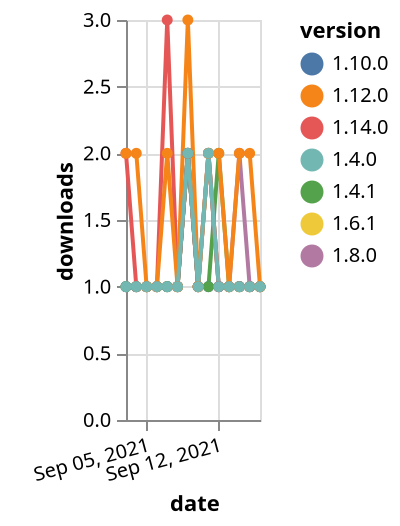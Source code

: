 {"$schema": "https://vega.github.io/schema/vega-lite/v5.json", "description": "A simple bar chart with embedded data.", "data": {"values": [{"date": "2021-09-03", "total": 241, "delta": 1, "version": "1.6.1"}, {"date": "2021-09-04", "total": 242, "delta": 1, "version": "1.6.1"}, {"date": "2021-09-05", "total": 243, "delta": 1, "version": "1.6.1"}, {"date": "2021-09-06", "total": 244, "delta": 1, "version": "1.6.1"}, {"date": "2021-09-07", "total": 245, "delta": 1, "version": "1.6.1"}, {"date": "2021-09-08", "total": 246, "delta": 1, "version": "1.6.1"}, {"date": "2021-09-09", "total": 248, "delta": 2, "version": "1.6.1"}, {"date": "2021-09-10", "total": 249, "delta": 1, "version": "1.6.1"}, {"date": "2021-09-11", "total": 251, "delta": 2, "version": "1.6.1"}, {"date": "2021-09-12", "total": 252, "delta": 1, "version": "1.6.1"}, {"date": "2021-09-13", "total": 253, "delta": 1, "version": "1.6.1"}, {"date": "2021-09-14", "total": 254, "delta": 1, "version": "1.6.1"}, {"date": "2021-09-15", "total": 255, "delta": 1, "version": "1.6.1"}, {"date": "2021-09-16", "total": 256, "delta": 1, "version": "1.6.1"}, {"date": "2021-09-03", "total": 354, "delta": 1, "version": "1.8.0"}, {"date": "2021-09-04", "total": 355, "delta": 1, "version": "1.8.0"}, {"date": "2021-09-05", "total": 356, "delta": 1, "version": "1.8.0"}, {"date": "2021-09-06", "total": 357, "delta": 1, "version": "1.8.0"}, {"date": "2021-09-07", "total": 358, "delta": 1, "version": "1.8.0"}, {"date": "2021-09-08", "total": 359, "delta": 1, "version": "1.8.0"}, {"date": "2021-09-09", "total": 361, "delta": 2, "version": "1.8.0"}, {"date": "2021-09-10", "total": 362, "delta": 1, "version": "1.8.0"}, {"date": "2021-09-11", "total": 364, "delta": 2, "version": "1.8.0"}, {"date": "2021-09-12", "total": 365, "delta": 1, "version": "1.8.0"}, {"date": "2021-09-13", "total": 366, "delta": 1, "version": "1.8.0"}, {"date": "2021-09-14", "total": 368, "delta": 2, "version": "1.8.0"}, {"date": "2021-09-15", "total": 369, "delta": 1, "version": "1.8.0"}, {"date": "2021-09-16", "total": 370, "delta": 1, "version": "1.8.0"}, {"date": "2021-09-03", "total": 215, "delta": 1, "version": "1.10.0"}, {"date": "2021-09-04", "total": 216, "delta": 1, "version": "1.10.0"}, {"date": "2021-09-05", "total": 217, "delta": 1, "version": "1.10.0"}, {"date": "2021-09-06", "total": 218, "delta": 1, "version": "1.10.0"}, {"date": "2021-09-07", "total": 219, "delta": 1, "version": "1.10.0"}, {"date": "2021-09-08", "total": 220, "delta": 1, "version": "1.10.0"}, {"date": "2021-09-09", "total": 222, "delta": 2, "version": "1.10.0"}, {"date": "2021-09-10", "total": 223, "delta": 1, "version": "1.10.0"}, {"date": "2021-09-11", "total": 224, "delta": 1, "version": "1.10.0"}, {"date": "2021-09-12", "total": 225, "delta": 1, "version": "1.10.0"}, {"date": "2021-09-13", "total": 226, "delta": 1, "version": "1.10.0"}, {"date": "2021-09-14", "total": 227, "delta": 1, "version": "1.10.0"}, {"date": "2021-09-15", "total": 228, "delta": 1, "version": "1.10.0"}, {"date": "2021-09-16", "total": 229, "delta": 1, "version": "1.10.0"}, {"date": "2021-09-03", "total": 297, "delta": 1, "version": "1.4.1"}, {"date": "2021-09-04", "total": 298, "delta": 1, "version": "1.4.1"}, {"date": "2021-09-05", "total": 299, "delta": 1, "version": "1.4.1"}, {"date": "2021-09-06", "total": 300, "delta": 1, "version": "1.4.1"}, {"date": "2021-09-07", "total": 301, "delta": 1, "version": "1.4.1"}, {"date": "2021-09-08", "total": 302, "delta": 1, "version": "1.4.1"}, {"date": "2021-09-09", "total": 304, "delta": 2, "version": "1.4.1"}, {"date": "2021-09-10", "total": 305, "delta": 1, "version": "1.4.1"}, {"date": "2021-09-11", "total": 306, "delta": 1, "version": "1.4.1"}, {"date": "2021-09-12", "total": 308, "delta": 2, "version": "1.4.1"}, {"date": "2021-09-13", "total": 309, "delta": 1, "version": "1.4.1"}, {"date": "2021-09-14", "total": 310, "delta": 1, "version": "1.4.1"}, {"date": "2021-09-15", "total": 311, "delta": 1, "version": "1.4.1"}, {"date": "2021-09-16", "total": 312, "delta": 1, "version": "1.4.1"}, {"date": "2021-09-03", "total": 168, "delta": 2, "version": "1.14.0"}, {"date": "2021-09-04", "total": 169, "delta": 1, "version": "1.14.0"}, {"date": "2021-09-05", "total": 170, "delta": 1, "version": "1.14.0"}, {"date": "2021-09-06", "total": 171, "delta": 1, "version": "1.14.0"}, {"date": "2021-09-07", "total": 174, "delta": 3, "version": "1.14.0"}, {"date": "2021-09-08", "total": 175, "delta": 1, "version": "1.14.0"}, {"date": "2021-09-09", "total": 177, "delta": 2, "version": "1.14.0"}, {"date": "2021-09-10", "total": 178, "delta": 1, "version": "1.14.0"}, {"date": "2021-09-11", "total": 180, "delta": 2, "version": "1.14.0"}, {"date": "2021-09-12", "total": 181, "delta": 1, "version": "1.14.0"}, {"date": "2021-09-13", "total": 182, "delta": 1, "version": "1.14.0"}, {"date": "2021-09-14", "total": 183, "delta": 1, "version": "1.14.0"}, {"date": "2021-09-15", "total": 184, "delta": 1, "version": "1.14.0"}, {"date": "2021-09-16", "total": 185, "delta": 1, "version": "1.14.0"}, {"date": "2021-09-03", "total": 330, "delta": 2, "version": "1.12.0"}, {"date": "2021-09-04", "total": 332, "delta": 2, "version": "1.12.0"}, {"date": "2021-09-05", "total": 333, "delta": 1, "version": "1.12.0"}, {"date": "2021-09-06", "total": 334, "delta": 1, "version": "1.12.0"}, {"date": "2021-09-07", "total": 336, "delta": 2, "version": "1.12.0"}, {"date": "2021-09-08", "total": 337, "delta": 1, "version": "1.12.0"}, {"date": "2021-09-09", "total": 340, "delta": 3, "version": "1.12.0"}, {"date": "2021-09-10", "total": 341, "delta": 1, "version": "1.12.0"}, {"date": "2021-09-11", "total": 343, "delta": 2, "version": "1.12.0"}, {"date": "2021-09-12", "total": 345, "delta": 2, "version": "1.12.0"}, {"date": "2021-09-13", "total": 346, "delta": 1, "version": "1.12.0"}, {"date": "2021-09-14", "total": 348, "delta": 2, "version": "1.12.0"}, {"date": "2021-09-15", "total": 350, "delta": 2, "version": "1.12.0"}, {"date": "2021-09-16", "total": 351, "delta": 1, "version": "1.12.0"}, {"date": "2021-09-03", "total": 281, "delta": 1, "version": "1.4.0"}, {"date": "2021-09-04", "total": 282, "delta": 1, "version": "1.4.0"}, {"date": "2021-09-05", "total": 283, "delta": 1, "version": "1.4.0"}, {"date": "2021-09-06", "total": 284, "delta": 1, "version": "1.4.0"}, {"date": "2021-09-07", "total": 285, "delta": 1, "version": "1.4.0"}, {"date": "2021-09-08", "total": 286, "delta": 1, "version": "1.4.0"}, {"date": "2021-09-09", "total": 288, "delta": 2, "version": "1.4.0"}, {"date": "2021-09-10", "total": 289, "delta": 1, "version": "1.4.0"}, {"date": "2021-09-11", "total": 291, "delta": 2, "version": "1.4.0"}, {"date": "2021-09-12", "total": 292, "delta": 1, "version": "1.4.0"}, {"date": "2021-09-13", "total": 293, "delta": 1, "version": "1.4.0"}, {"date": "2021-09-14", "total": 294, "delta": 1, "version": "1.4.0"}, {"date": "2021-09-15", "total": 295, "delta": 1, "version": "1.4.0"}, {"date": "2021-09-16", "total": 296, "delta": 1, "version": "1.4.0"}]}, "width": "container", "mark": {"type": "line", "point": {"filled": true}}, "encoding": {"x": {"field": "date", "type": "temporal", "timeUnit": "yearmonthdate", "title": "date", "axis": {"labelAngle": -15}}, "y": {"field": "delta", "type": "quantitative", "title": "downloads"}, "color": {"field": "version", "type": "nominal"}, "tooltip": {"field": "delta"}}}